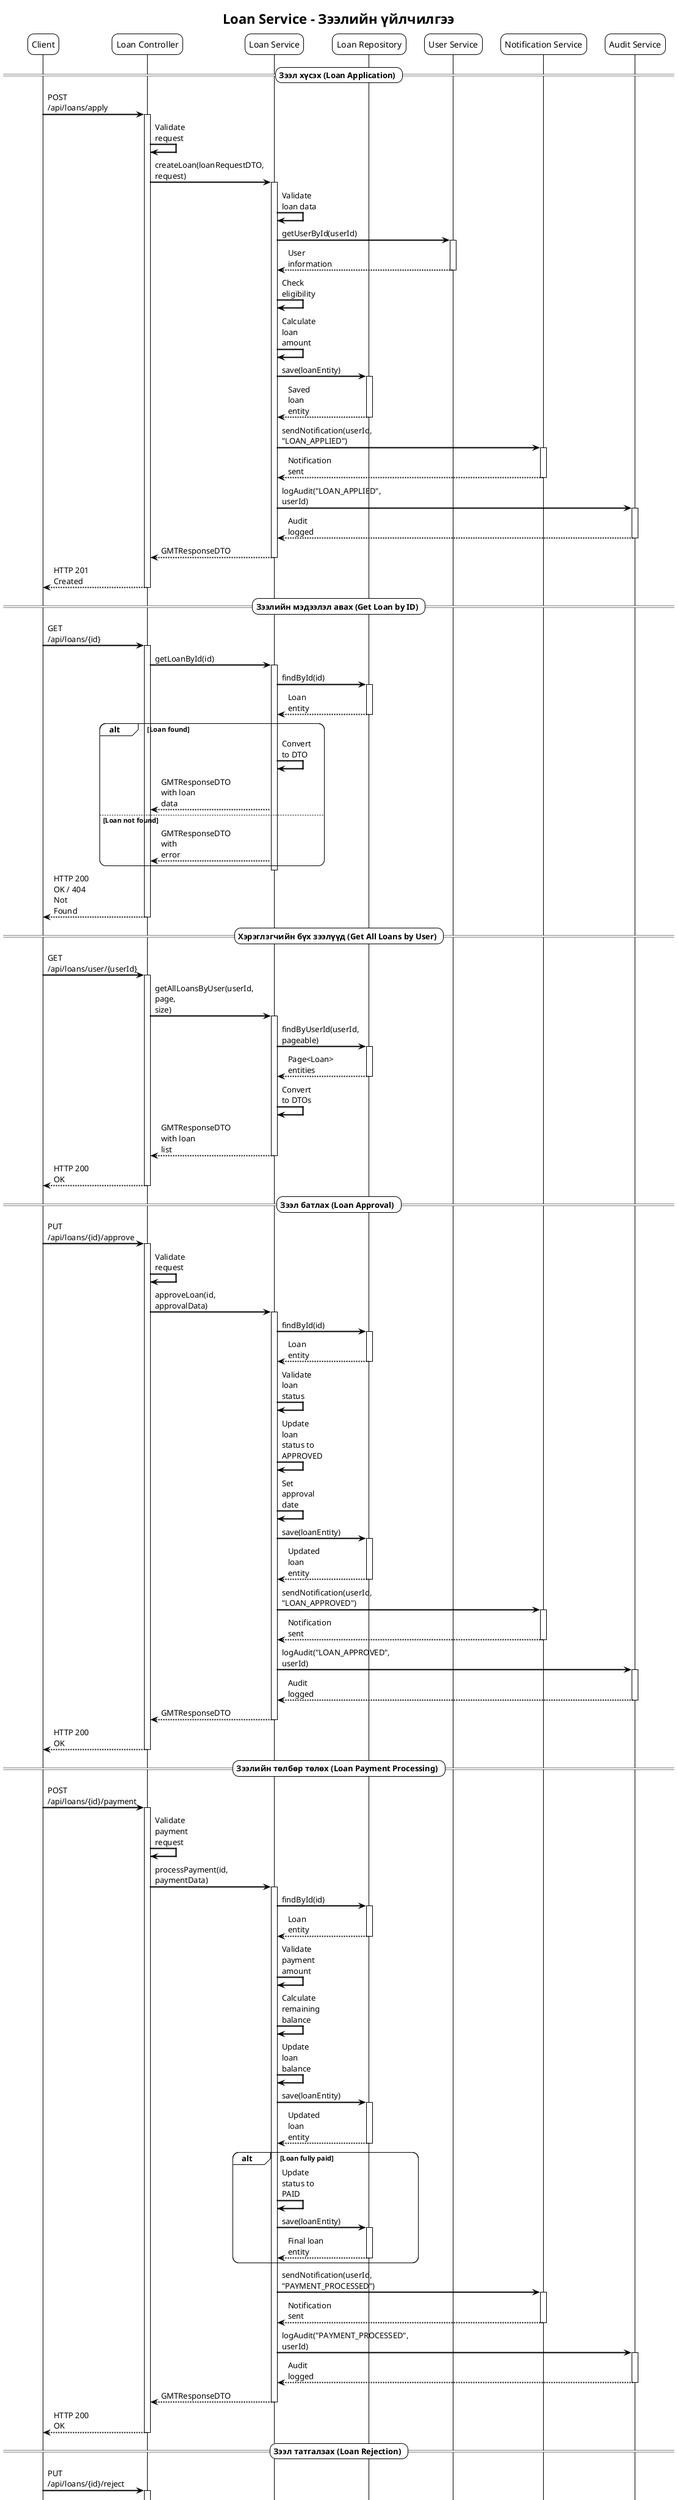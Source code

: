 @startuml Loan Service Sequence Diagrams

!theme plain
skinparam backgroundColor #FFFFFF
skinparam sequenceArrowThickness 2
skinparam roundcorner 20
skinparam maxmessagesize 60

title Loan Service - Зээлийн үйлчилгээ

' ===== LOAN APPLICATION FLOW =====
participant "Client" as C
participant "Loan Controller" as LC
participant "Loan Service" as LS
participant "Loan Repository" as LR
participant "User Service" as US
participant "Notification Service" as NS
participant "Audit Service" as AS

== Зээл хүсэх (Loan Application) ==

C -> LC: POST /api/loans/apply
activate LC

LC -> LC: Validate request
LC -> LS: createLoan(loanRequestDTO, request)
activate LS

LS -> LS: Validate loan data
LS -> US: getUserById(userId)
activate US
US --> LS: User information
deactivate US

LS -> LS: Check eligibility
LS -> LS: Calculate loan amount
LS -> LR: save(loanEntity)
activate LR
LR --> LS: Saved loan entity
deactivate LR

LS -> NS: sendNotification(userId, "LOAN_APPLIED")
activate NS
NS --> LS: Notification sent
deactivate NS

LS -> AS: logAudit("LOAN_APPLIED", userId)
activate AS
AS --> LS: Audit logged
deactivate AS

LS --> LC: GMTResponseDTO
deactivate LS

LC --> C: HTTP 201 Created
deactivate LC

' ===== GET LOAN BY ID FLOW =====
== Зээлийн мэдээлэл авах (Get Loan by ID) ==

C -> LC: GET /api/loans/{id}
activate LC

LC -> LS: getLoanById(id)
activate LS

LS -> LR: findById(id)
activate LR
LR --> LS: Loan entity
deactivate LR

alt Loan found
    LS -> LS: Convert to DTO
    LS --> LC: GMTResponseDTO with loan data
else Loan not found
    LS --> LC: GMTResponseDTO with error
end

deactivate LS

LC --> C: HTTP 200 OK / 404 Not Found
deactivate LC

' ===== GET ALL LOANS BY USER FLOW =====
== Хэрэглэгчийн бүх зээлүүд (Get All Loans by User) ==

C -> LC: GET /api/loans/user/{userId}
activate LC

LC -> LS: getAllLoansByUser(userId, page, size)
activate LS

LS -> LR: findByUserId(userId, pageable)
activate LR
LR --> LS: Page<Loan> entities
deactivate LR

LS -> LS: Convert to DTOs
LS --> LC: GMTResponseDTO with loan list
deactivate LS

LC --> C: HTTP 200 OK
deactivate LC

' ===== LOAN APPROVAL FLOW =====
== Зээл батлах (Loan Approval) ==

C -> LC: PUT /api/loans/{id}/approve
activate LC

LC -> LC: Validate request
LC -> LS: approveLoan(id, approvalData)
activate LS

LS -> LR: findById(id)
activate LR
LR --> LS: Loan entity
deactivate LR

LS -> LS: Validate loan status
LS -> LS: Update loan status to APPROVED
LS -> LS: Set approval date
LS -> LR: save(loanEntity)
activate LR
LR --> LS: Updated loan entity
deactivate LR

LS -> NS: sendNotification(userId, "LOAN_APPROVED")
activate NS
NS --> LS: Notification sent
deactivate NS

LS -> AS: logAudit("LOAN_APPROVED", userId)
activate AS
AS --> LS: Audit logged
deactivate AS

LS --> LC: GMTResponseDTO
deactivate LS

LC --> C: HTTP 200 OK
deactivate LC

' ===== LOAN PAYMENT PROCESSING FLOW =====
== Зээлийн төлбөр төлөх (Loan Payment Processing) ==

C -> LC: POST /api/loans/{id}/payment
activate LC

LC -> LC: Validate payment request
LC -> LS: processPayment(id, paymentData)
activate LS

LS -> LR: findById(id)
activate LR
LR --> LS: Loan entity
deactivate LR

LS -> LS: Validate payment amount
LS -> LS: Calculate remaining balance
LS -> LS: Update loan balance
LS -> LR: save(loanEntity)
activate LR
LR --> LS: Updated loan entity
deactivate LR

alt Loan fully paid
    LS -> LS: Update status to PAID
    LS -> LR: save(loanEntity)
    activate LR
    LR --> LS: Final loan entity
    deactivate LR
end

LS -> NS: sendNotification(userId, "PAYMENT_PROCESSED")
activate NS
NS --> LS: Notification sent
deactivate NS

LS -> AS: logAudit("PAYMENT_PROCESSED", userId)
activate AS
AS --> LS: Audit logged
deactivate AS

LS --> LC: GMTResponseDTO
deactivate LS

LC --> C: HTTP 200 OK
deactivate LC

' ===== LOAN REJECTION FLOW =====
== Зээл татгалзах (Loan Rejection) ==

C -> LC: PUT /api/loans/{id}/reject
activate LC

LC -> LC: Validate request
LC -> LS: rejectLoan(id, rejectionData)
activate LS

LS -> LR: findById(id)
activate LR
LR --> LS: Loan entity
deactivate LR

LS -> LS: Validate loan status
LS -> LS: Update loan status to REJECTED
LS -> LS: Set rejection reason
LS -> LR: save(loanEntity)
activate LR
LR --> LS: Updated loan entity
deactivate LR

LS -> NS: sendNotification(userId, "LOAN_REJECTED")
activate NS
NS --> LS: Notification sent
deactivate NS

LS -> AS: logAudit("LOAN_REJECTED", userId)
activate AS
AS --> LS: Audit logged
deactivate AS

LS --> LC: GMTResponseDTO
deactivate LS

LC --> C: HTTP 200 OK
deactivate LC

' ===== ERROR HANDLING FLOW =====
== Алдааны боловсруулалт (Error Handling) ==

C -> LC: POST /api/loans/apply
activate LC

LC -> LC: Validate request
alt Invalid request data
    LC --> C: HTTP 400 Bad Request
    deactivate LC
else Valid request
    LC -> LS: createLoan(loanRequestDTO, request)
    activate LS
    
    LS -> LS: Validate loan data
    alt Validation error
        LS --> LC: GMTValidationException
        deactivate LS
        LC --> C: HTTP 400 Bad Request
        deactivate LC
    else Business logic error
        LS -> US: getUserById(userId)
        activate US
        US --> LS: User not found
        deactivate US
        
        LS --> LC: GMTBusinessException
        deactivate LS
        LC --> C: HTTP 404 Not Found
        deactivate LC
    else System error
        LS -> LR: save(loanEntity)
        activate LR
        LR --> LS: Database error
        deactivate LR
        
        LS --> LC: GMTCustomException
        deactivate LS
        LC --> C: HTTP 500 Internal Server Error
        deactivate LC
    end
end

@enduml

